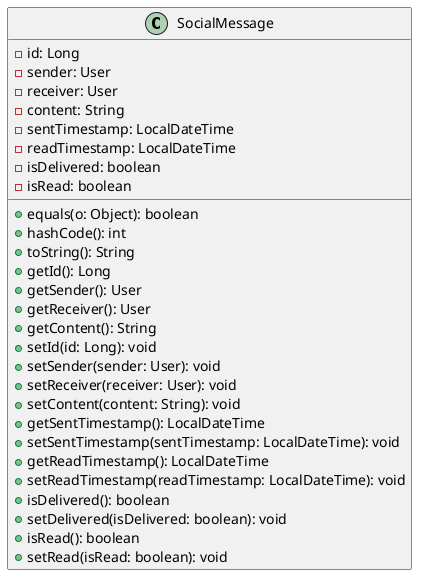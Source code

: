 @startuml
class SocialMessage [[java:edu.sru.cpsc.webshopping.domain.misc.SocialMessage]] {
	-id: Long
	-sender: User
	-receiver: User
	-content: String
	-sentTimestamp: LocalDateTime
	-readTimestamp: LocalDateTime
	-isDelivered: boolean
	-isRead: boolean
	+equals(o: Object): boolean
	+hashCode(): int
	+toString(): String
	+getId(): Long
	+getSender(): User
	+getReceiver(): User
	+getContent(): String
	+setId(id: Long): void
	+setSender(sender: User): void
	+setReceiver(receiver: User): void
	+setContent(content: String): void
	+getSentTimestamp(): LocalDateTime
	+setSentTimestamp(sentTimestamp: LocalDateTime): void
	+getReadTimestamp(): LocalDateTime
	+setReadTimestamp(readTimestamp: LocalDateTime): void
	+isDelivered(): boolean
	+setDelivered(isDelivered: boolean): void
	+isRead(): boolean
	+setRead(isRead: boolean): void
}
@enduml